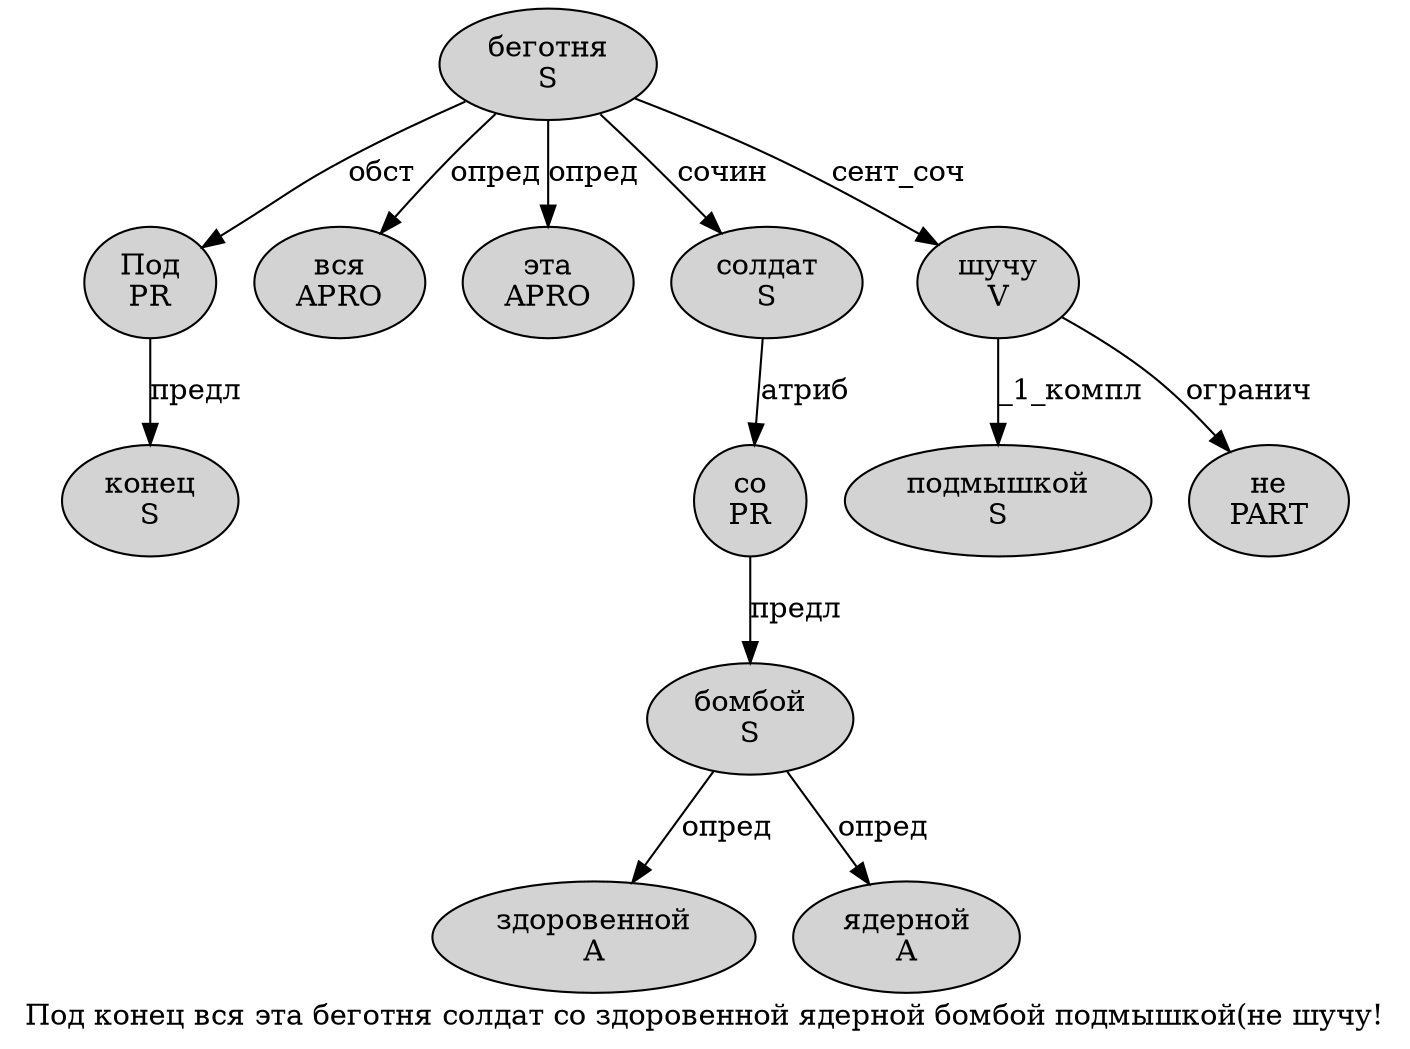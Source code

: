 digraph SENTENCE_4989 {
	graph [label="Под конец вся эта беготня солдат со здоровенной ядерной бомбой подмышкой(не шучу!"]
	node [style=filled]
		0 [label="Под
PR" color="" fillcolor=lightgray penwidth=1 shape=ellipse]
		1 [label="конец
S" color="" fillcolor=lightgray penwidth=1 shape=ellipse]
		2 [label="вся
APRO" color="" fillcolor=lightgray penwidth=1 shape=ellipse]
		3 [label="эта
APRO" color="" fillcolor=lightgray penwidth=1 shape=ellipse]
		4 [label="беготня
S" color="" fillcolor=lightgray penwidth=1 shape=ellipse]
		5 [label="солдат
S" color="" fillcolor=lightgray penwidth=1 shape=ellipse]
		6 [label="со
PR" color="" fillcolor=lightgray penwidth=1 shape=ellipse]
		7 [label="здоровенной
A" color="" fillcolor=lightgray penwidth=1 shape=ellipse]
		8 [label="ядерной
A" color="" fillcolor=lightgray penwidth=1 shape=ellipse]
		9 [label="бомбой
S" color="" fillcolor=lightgray penwidth=1 shape=ellipse]
		10 [label="подмышкой
S" color="" fillcolor=lightgray penwidth=1 shape=ellipse]
		12 [label="не
PART" color="" fillcolor=lightgray penwidth=1 shape=ellipse]
		13 [label="шучу
V" color="" fillcolor=lightgray penwidth=1 shape=ellipse]
			5 -> 6 [label="атриб"]
			0 -> 1 [label="предл"]
			9 -> 7 [label="опред"]
			9 -> 8 [label="опред"]
			6 -> 9 [label="предл"]
			13 -> 10 [label="_1_компл"]
			13 -> 12 [label="огранич"]
			4 -> 0 [label="обст"]
			4 -> 2 [label="опред"]
			4 -> 3 [label="опред"]
			4 -> 5 [label="сочин"]
			4 -> 13 [label="сент_соч"]
}
